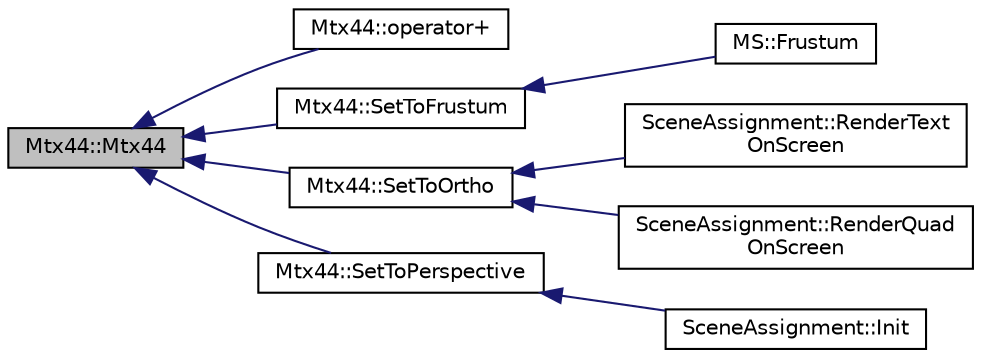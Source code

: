 digraph "Mtx44::Mtx44"
{
  bgcolor="transparent";
  edge [fontname="Helvetica",fontsize="10",labelfontname="Helvetica",labelfontsize="10"];
  node [fontname="Helvetica",fontsize="10",shape=record];
  rankdir="LR";
  Node1 [label="Mtx44::Mtx44",height=0.2,width=0.4,color="black", fillcolor="grey75", style="filled", fontcolor="black"];
  Node1 -> Node2 [dir="back",color="midnightblue",fontsize="10",style="solid",fontname="Helvetica"];
  Node2 [label="Mtx44::operator+",height=0.2,width=0.4,color="black",URL="$classMtx44.html#abcdecb3276c18f29847eb8864b809fa5",tooltip="operator+ overload for matrix-matrix addition "];
  Node1 -> Node3 [dir="back",color="midnightblue",fontsize="10",style="solid",fontname="Helvetica"];
  Node3 [label="Mtx44::SetToFrustum",height=0.2,width=0.4,color="black",URL="$classMtx44.html#a465dcf811eb34049aab4266795d7bd62",tooltip="Set this matrix to frustum matrix. "];
  Node3 -> Node4 [dir="back",color="midnightblue",fontsize="10",style="solid",fontname="Helvetica"];
  Node4 [label="MS::Frustum",height=0.2,width=0.4,color="black",URL="$classMS.html#a155508354e47f5aa755e181e69fc3cd4",tooltip="Setup frustum matrix and push to matrix stack. "];
  Node1 -> Node5 [dir="back",color="midnightblue",fontsize="10",style="solid",fontname="Helvetica"];
  Node5 [label="Mtx44::SetToOrtho",height=0.2,width=0.4,color="black",URL="$classMtx44.html#a0a4c7818be7c1aeb0601ad069c1a591d",tooltip="Setup orthogonal matrix. "];
  Node5 -> Node6 [dir="back",color="midnightblue",fontsize="10",style="solid",fontname="Helvetica"];
  Node6 [label="SceneAssignment::RenderText\lOnScreen",height=0.2,width=0.4,color="black",URL="$classSceneAssignment.html#a64e577bf1a61c003a588d4e183dc00da",tooltip="Render a function that enable text rendering on screen /*. "];
  Node5 -> Node7 [dir="back",color="midnightblue",fontsize="10",style="solid",fontname="Helvetica"];
  Node7 [label="SceneAssignment::RenderQuad\lOnScreen",height=0.2,width=0.4,color="black",URL="$classSceneAssignment.html#ac56a984e054199843c9d0fd83ed67751",tooltip="Render out all the dailogue boxes adn UI /*. "];
  Node1 -> Node8 [dir="back",color="midnightblue",fontsize="10",style="solid",fontname="Helvetica"];
  Node8 [label="Mtx44::SetToPerspective",height=0.2,width=0.4,color="black",URL="$classMtx44.html#ac6e6521111d78ff36d539bf111a902c6",tooltip="Set matrix to be a perspective matrix. "];
  Node8 -> Node9 [dir="back",color="midnightblue",fontsize="10",style="solid",fontname="Helvetica"];
  Node9 [label="SceneAssignment::Init",height=0.2,width=0.4,color="black",URL="$classSceneAssignment.html#a8e1681e069ec305af58d4359e9295e03",tooltip="Initialize define our variables and also call all other Init and initialise our lights /*..."];
}
